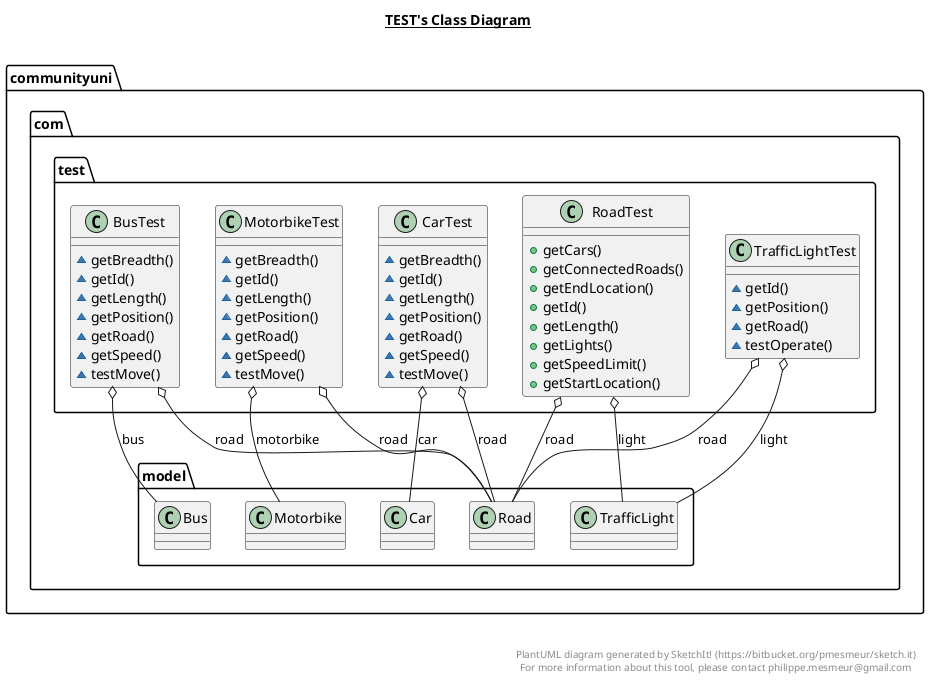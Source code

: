 @startuml

title __TEST's Class Diagram__\n

  namespace communityuni.com {
    namespace test {
      class communityuni.com.test.BusTest {
          ~ getBreadth()
          ~ getId()
          ~ getLength()
          ~ getPosition()
          ~ getRoad()
          ~ getSpeed()
          ~ testMove()
      }
    }
  }
  

  namespace communityuni.com {
    namespace test {
      class communityuni.com.test.CarTest {
          ~ getBreadth()
          ~ getId()
          ~ getLength()
          ~ getPosition()
          ~ getRoad()
          ~ getSpeed()
          ~ testMove()
      }
    }
  }
  

  namespace communityuni.com {
    namespace test {
      class communityuni.com.test.MotorbikeTest {
          ~ getBreadth()
          ~ getId()
          ~ getLength()
          ~ getPosition()
          ~ getRoad()
          ~ getSpeed()
          ~ testMove()
      }
    }
  }
  

  namespace communityuni.com {
    namespace test {
      class communityuni.com.test.RoadTest {
          + getCars()
          + getConnectedRoads()
          + getEndLocation()
          + getId()
          + getLength()
          + getLights()
          + getSpeedLimit()
          + getStartLocation()
      }
    }
  }
  

  namespace communityuni.com {
    namespace test {
      class communityuni.com.test.TrafficLightTest {
          ~ getId()
          ~ getPosition()
          ~ getRoad()
          ~ testOperate()
      }
    }
  }
  

  communityuni.com.test.BusTest o-- communityuni.com.model.Bus : bus
  communityuni.com.test.BusTest o-- communityuni.com.model.Road : road
  communityuni.com.test.CarTest o-- communityuni.com.model.Car : car
  communityuni.com.test.CarTest o-- communityuni.com.model.Road : road
  communityuni.com.test.MotorbikeTest o-- communityuni.com.model.Motorbike : motorbike
  communityuni.com.test.MotorbikeTest o-- communityuni.com.model.Road : road
  communityuni.com.test.RoadTest o-- communityuni.com.model.TrafficLight : light
  communityuni.com.test.RoadTest o-- communityuni.com.model.Road : road
  communityuni.com.test.TrafficLightTest o-- communityuni.com.model.TrafficLight : light
  communityuni.com.test.TrafficLightTest o-- communityuni.com.model.Road : road


right footer


PlantUML diagram generated by SketchIt! (https://bitbucket.org/pmesmeur/sketch.it)
For more information about this tool, please contact philippe.mesmeur@gmail.com
endfooter

@enduml

